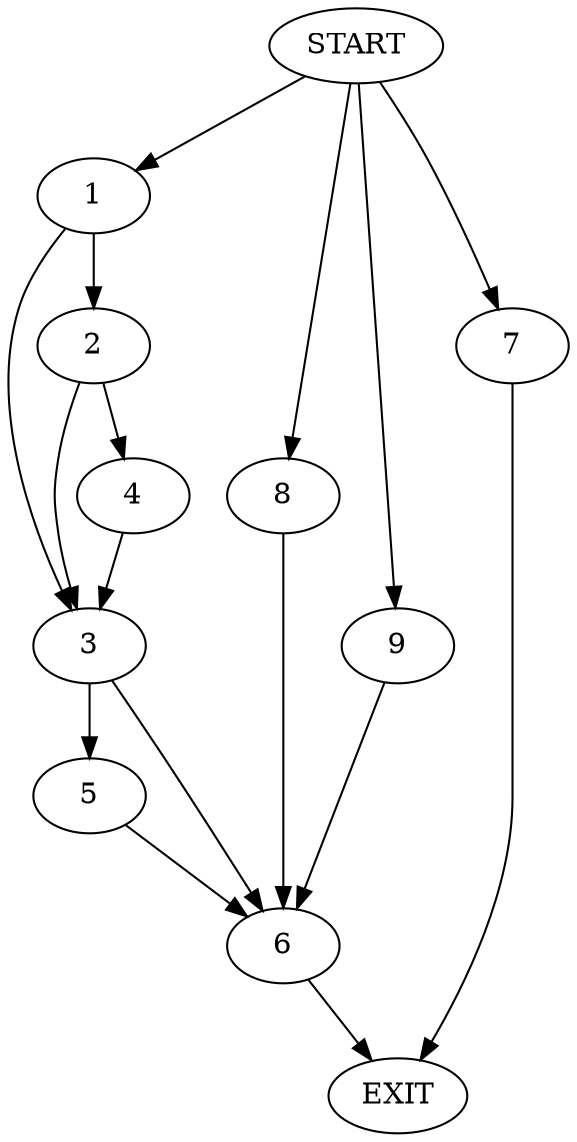 digraph {
0 [label="START"]
10 [label="EXIT"]
0 -> 1
1 -> 2
1 -> 3
2 -> 4
2 -> 3
3 -> 5
3 -> 6
4 -> 3
5 -> 6
6 -> 10
0 -> 7
7 -> 10
0 -> 8
8 -> 6
0 -> 9
9 -> 6
}
